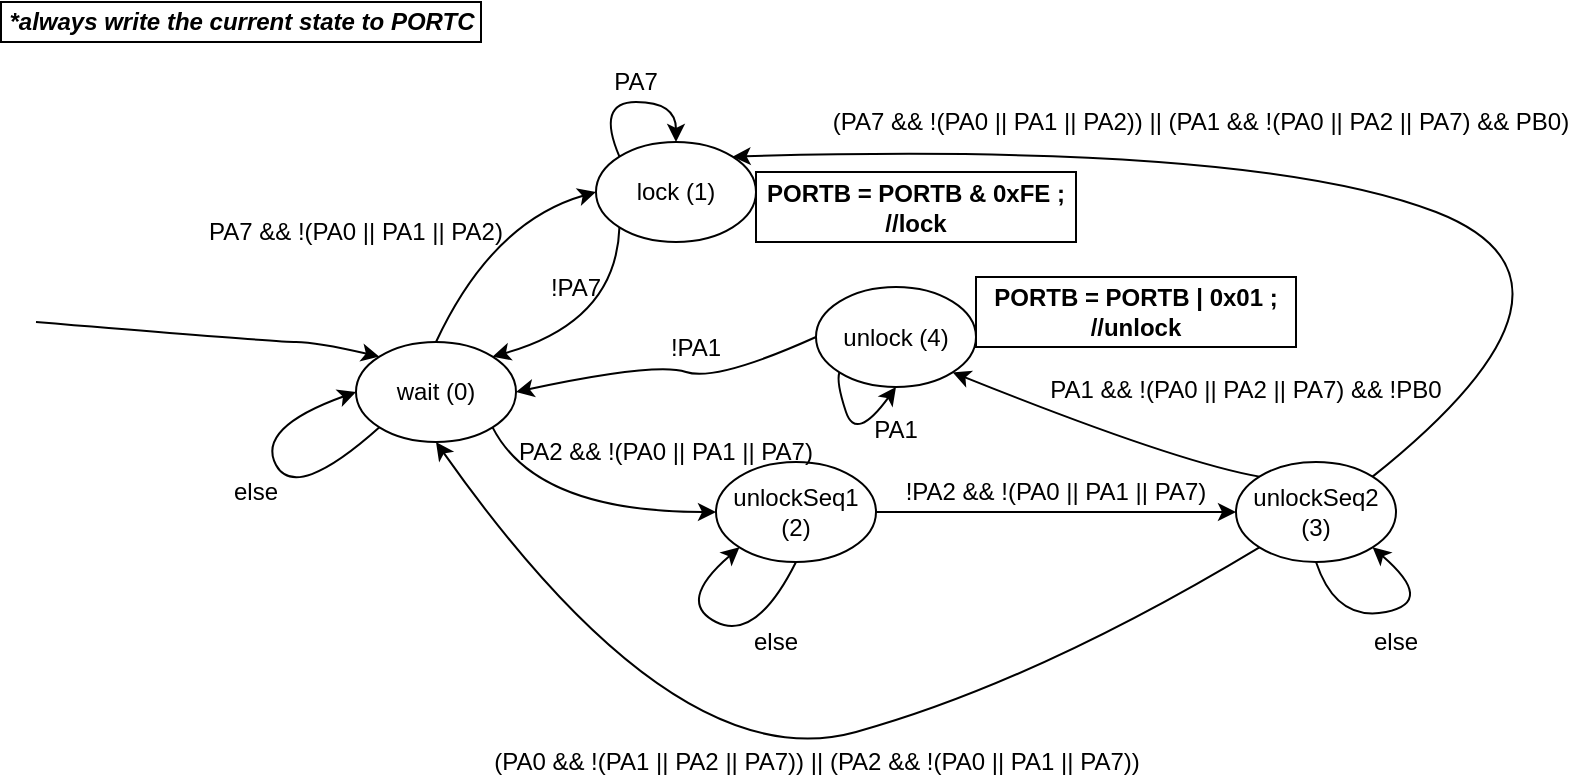 <mxfile version="12.1.0" type="device" pages="1"><diagram id="JY2GUqm9XLiLKfGF3v6t" name="Page-1"><mxGraphModel dx="773" dy="673" grid="1" gridSize="10" guides="1" tooltips="1" connect="1" arrows="1" fold="1" page="1" pageScale="1" pageWidth="850" pageHeight="1100" math="0" shadow="0"><root><mxCell id="0"/><mxCell id="1" parent="0"/><mxCell id="_S2-8XIODJkm6Vg75g4T-1" value="wait (0)" style="ellipse;whiteSpace=wrap;html=1;" vertex="1" parent="1"><mxGeometry x="210" y="200" width="80" height="50" as="geometry"/></mxCell><mxCell id="_S2-8XIODJkm6Vg75g4T-2" value="" style="curved=1;endArrow=classic;html=1;entryX=0;entryY=0;entryDx=0;entryDy=0;" edge="1" parent="1" target="_S2-8XIODJkm6Vg75g4T-1"><mxGeometry width="50" height="50" relative="1" as="geometry"><mxPoint x="50" y="190" as="sourcePoint"/><mxPoint x="260" y="270" as="targetPoint"/><Array as="points"><mxPoint x="170" y="200"/><mxPoint x="190" y="200"/></Array></mxGeometry></mxCell><mxCell id="_S2-8XIODJkm6Vg75g4T-3" value="lock (1)" style="ellipse;whiteSpace=wrap;html=1;" vertex="1" parent="1"><mxGeometry x="330" y="100" width="80" height="50" as="geometry"/></mxCell><mxCell id="_S2-8XIODJkm6Vg75g4T-4" value="" style="curved=1;endArrow=classic;html=1;exitX=0.5;exitY=0;exitDx=0;exitDy=0;entryX=0;entryY=0.5;entryDx=0;entryDy=0;" edge="1" parent="1" source="_S2-8XIODJkm6Vg75g4T-1" target="_S2-8XIODJkm6Vg75g4T-3"><mxGeometry width="50" height="50" relative="1" as="geometry"><mxPoint x="180" y="320" as="sourcePoint"/><mxPoint x="230" y="270" as="targetPoint"/><Array as="points"><mxPoint x="278" y="140"/></Array></mxGeometry></mxCell><mxCell id="_S2-8XIODJkm6Vg75g4T-5" value="PA7 &amp;amp;&amp;amp; !(PA0 || PA1 || PA2)" style="text;html=1;strokeColor=none;fillColor=none;align=center;verticalAlign=middle;whiteSpace=wrap;rounded=0;" vertex="1" parent="1"><mxGeometry x="130" y="135" width="160" height="20" as="geometry"/></mxCell><mxCell id="_S2-8XIODJkm6Vg75g4T-6" value="" style="curved=1;endArrow=classic;html=1;exitX=0;exitY=1;exitDx=0;exitDy=0;entryX=1;entryY=0;entryDx=0;entryDy=0;" edge="1" parent="1" source="_S2-8XIODJkm6Vg75g4T-3" target="_S2-8XIODJkm6Vg75g4T-1"><mxGeometry width="50" height="50" relative="1" as="geometry"><mxPoint x="318.284" y="242.322" as="sourcePoint"/><mxPoint x="370" y="160" as="targetPoint"/><Array as="points"><mxPoint x="340" y="190"/></Array></mxGeometry></mxCell><mxCell id="_S2-8XIODJkm6Vg75g4T-7" value="!PA7" style="text;html=1;strokeColor=none;fillColor=none;align=center;verticalAlign=middle;whiteSpace=wrap;rounded=0;" vertex="1" parent="1"><mxGeometry x="300" y="162.5" width="40" height="20" as="geometry"/></mxCell><mxCell id="_S2-8XIODJkm6Vg75g4T-8" value="" style="curved=1;endArrow=classic;html=1;exitX=0;exitY=0;exitDx=0;exitDy=0;entryX=0.5;entryY=0;entryDx=0;entryDy=0;" edge="1" parent="1" source="_S2-8XIODJkm6Vg75g4T-3" target="_S2-8XIODJkm6Vg75g4T-3"><mxGeometry width="50" height="50" relative="1" as="geometry"><mxPoint x="410" y="90" as="sourcePoint"/><mxPoint x="460" y="40" as="targetPoint"/><Array as="points"><mxPoint x="330" y="80"/><mxPoint x="370" y="80"/></Array></mxGeometry></mxCell><mxCell id="_S2-8XIODJkm6Vg75g4T-9" value="PA7" style="text;html=1;strokeColor=none;fillColor=none;align=center;verticalAlign=middle;whiteSpace=wrap;rounded=0;" vertex="1" parent="1"><mxGeometry x="330" y="60" width="40" height="20" as="geometry"/></mxCell><mxCell id="_S2-8XIODJkm6Vg75g4T-19" style="edgeStyle=orthogonalEdgeStyle;rounded=0;orthogonalLoop=1;jettySize=auto;html=1;exitX=1;exitY=0.5;exitDx=0;exitDy=0;entryX=0;entryY=0.5;entryDx=0;entryDy=0;" edge="1" parent="1" source="_S2-8XIODJkm6Vg75g4T-10" target="_S2-8XIODJkm6Vg75g4T-18"><mxGeometry relative="1" as="geometry"/></mxCell><mxCell id="_S2-8XIODJkm6Vg75g4T-10" value="unlockSeq1 (2)" style="ellipse;whiteSpace=wrap;html=1;" vertex="1" parent="1"><mxGeometry x="390" y="260" width="80" height="50" as="geometry"/></mxCell><mxCell id="_S2-8XIODJkm6Vg75g4T-11" value="" style="curved=1;endArrow=classic;html=1;entryX=0;entryY=0.5;entryDx=0;entryDy=0;exitX=1;exitY=1;exitDx=0;exitDy=0;" edge="1" parent="1" source="_S2-8XIODJkm6Vg75g4T-1" target="_S2-8XIODJkm6Vg75g4T-10"><mxGeometry width="50" height="50" relative="1" as="geometry"><mxPoint x="200" y="160" as="sourcePoint"/><mxPoint x="231.716" y="217.322" as="targetPoint"/><Array as="points"><mxPoint x="300" y="285"/></Array></mxGeometry></mxCell><mxCell id="_S2-8XIODJkm6Vg75g4T-12" value="" style="curved=1;endArrow=classic;html=1;entryX=0;entryY=0.5;entryDx=0;entryDy=0;exitX=0;exitY=1;exitDx=0;exitDy=0;" edge="1" parent="1" source="_S2-8XIODJkm6Vg75g4T-1" target="_S2-8XIODJkm6Vg75g4T-1"><mxGeometry width="50" height="50" relative="1" as="geometry"><mxPoint x="130" y="280" as="sourcePoint"/><mxPoint x="180" y="230" as="targetPoint"/><Array as="points"><mxPoint x="180" y="280"/><mxPoint x="160" y="243"/></Array></mxGeometry></mxCell><mxCell id="_S2-8XIODJkm6Vg75g4T-13" value="else" style="text;html=1;strokeColor=none;fillColor=none;align=center;verticalAlign=middle;whiteSpace=wrap;rounded=0;" vertex="1" parent="1"><mxGeometry x="140" y="265" width="40" height="20" as="geometry"/></mxCell><mxCell id="_S2-8XIODJkm6Vg75g4T-14" value="PA2 &amp;amp;&amp;amp; !(PA0 || PA1 || PA7)" style="text;html=1;strokeColor=none;fillColor=none;align=center;verticalAlign=middle;whiteSpace=wrap;rounded=0;" vertex="1" parent="1"><mxGeometry x="290" y="245" width="150" height="20" as="geometry"/></mxCell><mxCell id="_S2-8XIODJkm6Vg75g4T-15" value="PORTB = PORTB &amp;amp; 0xFE ;&lt;br&gt;//lock" style="text;html=1;align=center;verticalAlign=middle;whiteSpace=wrap;rounded=0;fontStyle=1;strokeColor=#000000;" vertex="1" parent="1"><mxGeometry x="410" y="115" width="160" height="35" as="geometry"/></mxCell><mxCell id="_S2-8XIODJkm6Vg75g4T-17" value="" style="curved=1;endArrow=classic;html=1;entryX=0;entryY=1;entryDx=0;entryDy=0;exitX=0.5;exitY=1;exitDx=0;exitDy=0;" edge="1" parent="1" source="_S2-8XIODJkm6Vg75g4T-10" target="_S2-8XIODJkm6Vg75g4T-10"><mxGeometry width="50" height="50" relative="1" as="geometry"><mxPoint x="231.716" y="284.678" as="sourcePoint"/><mxPoint x="220" y="267" as="targetPoint"/><Array as="points"><mxPoint x="410" y="350"/><mxPoint x="370" y="330"/></Array></mxGeometry></mxCell><mxCell id="_S2-8XIODJkm6Vg75g4T-18" value="unlockSeq2 (3)" style="ellipse;whiteSpace=wrap;html=1;" vertex="1" parent="1"><mxGeometry x="650" y="260" width="80" height="50" as="geometry"/></mxCell><mxCell id="_S2-8XIODJkm6Vg75g4T-20" value="!PA2 &amp;amp;&amp;amp; !(PA0 || PA1 || PA7)" style="text;html=1;strokeColor=none;fillColor=none;align=center;verticalAlign=middle;whiteSpace=wrap;rounded=0;" vertex="1" parent="1"><mxGeometry x="480" y="265" width="160" height="20" as="geometry"/></mxCell><mxCell id="_S2-8XIODJkm6Vg75g4T-21" value="else" style="text;html=1;strokeColor=none;fillColor=none;align=center;verticalAlign=middle;whiteSpace=wrap;rounded=0;" vertex="1" parent="1"><mxGeometry x="400" y="340" width="40" height="20" as="geometry"/></mxCell><mxCell id="_S2-8XIODJkm6Vg75g4T-27" value="unlock (4)" style="ellipse;whiteSpace=wrap;html=1;" vertex="1" parent="1"><mxGeometry x="440" y="172.5" width="80" height="50" as="geometry"/></mxCell><mxCell id="_S2-8XIODJkm6Vg75g4T-29" value="" style="curved=1;endArrow=classic;html=1;entryX=1;entryY=1;entryDx=0;entryDy=0;exitX=0;exitY=0;exitDx=0;exitDy=0;" edge="1" parent="1" source="_S2-8XIODJkm6Vg75g4T-18" target="_S2-8XIODJkm6Vg75g4T-27"><mxGeometry width="50" height="50" relative="1" as="geometry"><mxPoint x="620" y="240" as="sourcePoint"/><mxPoint x="670" y="190" as="targetPoint"/><Array as="points"><mxPoint x="620" y="260"/></Array></mxGeometry></mxCell><mxCell id="_S2-8XIODJkm6Vg75g4T-30" value="PA1 &amp;amp;&amp;amp; !(PA0 || PA2 || PA7) &amp;amp;&amp;amp; !PB0" style="text;html=1;strokeColor=none;fillColor=none;align=center;verticalAlign=middle;whiteSpace=wrap;rounded=0;" vertex="1" parent="1"><mxGeometry x="550" y="214" width="210" height="20" as="geometry"/></mxCell><mxCell id="_S2-8XIODJkm6Vg75g4T-31" value="PORTB = PORTB | 0x01 ;&lt;br&gt;//unlock" style="text;html=1;align=center;verticalAlign=middle;whiteSpace=wrap;rounded=0;fontStyle=1;strokeColor=#000000;" vertex="1" parent="1"><mxGeometry x="520" y="167.5" width="160" height="35" as="geometry"/></mxCell><mxCell id="_S2-8XIODJkm6Vg75g4T-32" value="" style="curved=1;endArrow=classic;html=1;entryX=0.5;entryY=1;entryDx=0;entryDy=0;exitX=0;exitY=1;exitDx=0;exitDy=0;" edge="1" parent="1" source="_S2-8XIODJkm6Vg75g4T-18" target="_S2-8XIODJkm6Vg75g4T-1"><mxGeometry width="50" height="50" relative="1" as="geometry"><mxPoint x="480" y="450" as="sourcePoint"/><mxPoint x="530" y="400" as="targetPoint"/><Array as="points"><mxPoint x="550" y="370"/><mxPoint x="370" y="420"/></Array></mxGeometry></mxCell><mxCell id="_S2-8XIODJkm6Vg75g4T-33" value="(PA0 &amp;amp;&amp;amp; !(PA1 || PA2 || PA7)) || (PA2 &amp;amp;&amp;amp; !(PA0 || PA1 || PA7))" style="text;html=1;strokeColor=none;fillColor=none;align=center;verticalAlign=middle;whiteSpace=wrap;rounded=0;" vertex="1" parent="1"><mxGeometry x="272.5" y="400" width="335" height="20" as="geometry"/></mxCell><mxCell id="_S2-8XIODJkm6Vg75g4T-34" value="" style="curved=1;endArrow=classic;html=1;entryX=1;entryY=0.5;entryDx=0;entryDy=0;exitX=0;exitY=0.5;exitDx=0;exitDy=0;" edge="1" parent="1" source="_S2-8XIODJkm6Vg75g4T-27" target="_S2-8XIODJkm6Vg75g4T-1"><mxGeometry width="50" height="50" relative="1" as="geometry"><mxPoint x="410" y="230" as="sourcePoint"/><mxPoint x="460" y="180" as="targetPoint"/><Array as="points"><mxPoint x="390" y="220"/><mxPoint x="360" y="210"/></Array></mxGeometry></mxCell><mxCell id="_S2-8XIODJkm6Vg75g4T-35" value="" style="curved=1;endArrow=classic;html=1;entryX=1;entryY=0;entryDx=0;entryDy=0;exitX=1;exitY=0;exitDx=0;exitDy=0;" edge="1" parent="1" source="_S2-8XIODJkm6Vg75g4T-18" target="_S2-8XIODJkm6Vg75g4T-3"><mxGeometry width="50" height="50" relative="1" as="geometry"><mxPoint x="570" y="140" as="sourcePoint"/><mxPoint x="620" y="90" as="targetPoint"/><Array as="points"><mxPoint x="840" y="170"/><mxPoint x="660" y="100"/></Array></mxGeometry></mxCell><mxCell id="_S2-8XIODJkm6Vg75g4T-36" value="(PA7 &amp;amp;&amp;amp; !(PA0 || PA1 || PA2)) || (PA1 &amp;amp;&amp;amp; !(PA0 || PA2 || PA7) &amp;amp;&amp;amp; PB0)" style="text;html=1;strokeColor=none;fillColor=none;align=center;verticalAlign=middle;whiteSpace=wrap;rounded=0;" vertex="1" parent="1"><mxGeometry x="440" y="80" width="385" height="20" as="geometry"/></mxCell><mxCell id="_S2-8XIODJkm6Vg75g4T-37" value="!PA1" style="text;html=1;strokeColor=none;fillColor=none;align=center;verticalAlign=middle;whiteSpace=wrap;rounded=0;" vertex="1" parent="1"><mxGeometry x="360" y="192.5" width="40" height="20" as="geometry"/></mxCell><mxCell id="_S2-8XIODJkm6Vg75g4T-39" value="" style="curved=1;endArrow=classic;html=1;exitX=0;exitY=1;exitDx=0;exitDy=0;entryX=0.5;entryY=1;entryDx=0;entryDy=0;" edge="1" parent="1" source="_S2-8XIODJkm6Vg75g4T-27" target="_S2-8XIODJkm6Vg75g4T-27"><mxGeometry width="50" height="50" relative="1" as="geometry"><mxPoint x="400" y="220" as="sourcePoint"/><mxPoint x="450" y="170" as="targetPoint"/><Array as="points"><mxPoint x="450" y="220"/><mxPoint x="460" y="250"/></Array></mxGeometry></mxCell><mxCell id="_S2-8XIODJkm6Vg75g4T-40" value="PA1" style="text;html=1;strokeColor=none;fillColor=none;align=center;verticalAlign=middle;whiteSpace=wrap;rounded=0;" vertex="1" parent="1"><mxGeometry x="460" y="234" width="40" height="20" as="geometry"/></mxCell><mxCell id="_S2-8XIODJkm6Vg75g4T-41" value="" style="curved=1;endArrow=classic;html=1;exitX=0.5;exitY=1;exitDx=0;exitDy=0;entryX=1;entryY=1;entryDx=0;entryDy=0;" edge="1" parent="1" source="_S2-8XIODJkm6Vg75g4T-18" target="_S2-8XIODJkm6Vg75g4T-18"><mxGeometry width="50" height="50" relative="1" as="geometry"><mxPoint x="710" y="380" as="sourcePoint"/><mxPoint x="760" y="330" as="targetPoint"/><Array as="points"><mxPoint x="700" y="340"/><mxPoint x="750" y="330"/></Array></mxGeometry></mxCell><mxCell id="_S2-8XIODJkm6Vg75g4T-42" value="else" style="text;html=1;strokeColor=none;fillColor=none;align=center;verticalAlign=middle;whiteSpace=wrap;rounded=0;" vertex="1" parent="1"><mxGeometry x="710" y="340" width="40" height="20" as="geometry"/></mxCell><mxCell id="_S2-8XIODJkm6Vg75g4T-45" value="*always write the current state to PORTC" style="text;html=1;strokeColor=#000000;fillColor=none;align=center;verticalAlign=middle;whiteSpace=wrap;rounded=0;fontStyle=3" vertex="1" parent="1"><mxGeometry x="32.5" y="30" width="240" height="20" as="geometry"/></mxCell></root></mxGraphModel></diagram></mxfile>